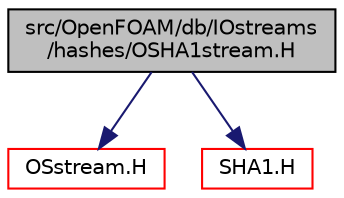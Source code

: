digraph "src/OpenFOAM/db/IOstreams/hashes/OSHA1stream.H"
{
  bgcolor="transparent";
  edge [fontname="Helvetica",fontsize="10",labelfontname="Helvetica",labelfontsize="10"];
  node [fontname="Helvetica",fontsize="10",shape=record];
  Node1 [label="src/OpenFOAM/db/IOstreams\l/hashes/OSHA1stream.H",height=0.2,width=0.4,color="black", fillcolor="grey75", style="filled", fontcolor="black"];
  Node1 -> Node2 [color="midnightblue",fontsize="10",style="solid",fontname="Helvetica"];
  Node2 [label="OSstream.H",height=0.2,width=0.4,color="red",URL="$a07812.html"];
  Node1 -> Node3 [color="midnightblue",fontsize="10",style="solid",fontname="Helvetica"];
  Node3 [label="SHA1.H",height=0.2,width=0.4,color="red",URL="$a08870.html"];
}
